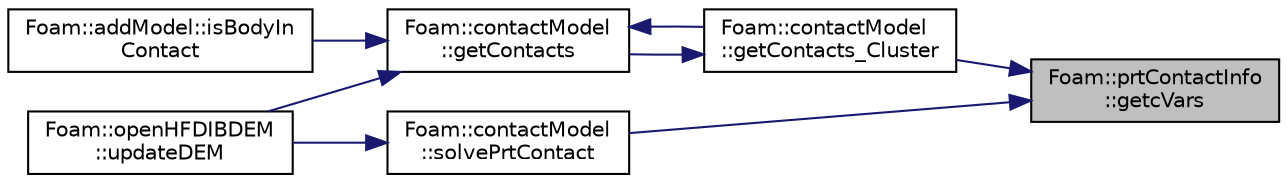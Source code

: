 digraph "Foam::prtContactInfo::getcVars"
{
 // LATEX_PDF_SIZE
  edge [fontname="Helvetica",fontsize="10",labelfontname="Helvetica",labelfontsize="10"];
  node [fontname="Helvetica",fontsize="10",shape=record];
  rankdir="RL";
  Node1 [label="Foam::prtContactInfo\l::getcVars",height=0.2,width=0.4,color="black", fillcolor="grey75", style="filled", fontcolor="black",tooltip=" "];
  Node1 -> Node2 [dir="back",color="midnightblue",fontsize="10",style="solid"];
  Node2 [label="Foam::contactModel\l::getContacts_Cluster",height=0.2,width=0.4,color="black", fillcolor="white", style="filled",URL="$namespaceFoam_1_1contactModel.html#a7fb30fa7ddc76d1e49f88644e312c280",tooltip=" "];
  Node2 -> Node3 [dir="back",color="midnightblue",fontsize="10",style="solid"];
  Node3 [label="Foam::contactModel\l::getContacts",height=0.2,width=0.4,color="black", fillcolor="white", style="filled",URL="$namespaceFoam_1_1contactModel.html#a3baef36a0cef71bd28ad397754d07c36",tooltip=" "];
  Node3 -> Node2 [dir="back",color="midnightblue",fontsize="10",style="solid"];
  Node3 -> Node4 [dir="back",color="midnightblue",fontsize="10",style="solid"];
  Node4 [label="Foam::addModel::isBodyIn\lContact",height=0.2,width=0.4,color="black", fillcolor="white", style="filled",URL="$classFoam_1_1addModel.html#a6ebc08e73279bee94a8e7a317c2d57be",tooltip=" "];
  Node3 -> Node5 [dir="back",color="midnightblue",fontsize="10",style="solid"];
  Node5 [label="Foam::openHFDIBDEM\l::updateDEM",height=0.2,width=0.4,color="black", fillcolor="white", style="filled",URL="$classFoam_1_1openHFDIBDEM.html#a631520a4cab61268624eada0bb3497f0",tooltip=" "];
  Node1 -> Node6 [dir="back",color="midnightblue",fontsize="10",style="solid"];
  Node6 [label="Foam::contactModel\l::solvePrtContact",height=0.2,width=0.4,color="black", fillcolor="white", style="filled",URL="$namespaceFoam_1_1contactModel.html#a1015511181f3011430c3a9acf645df75",tooltip=" "];
  Node6 -> Node5 [dir="back",color="midnightblue",fontsize="10",style="solid"];
}
